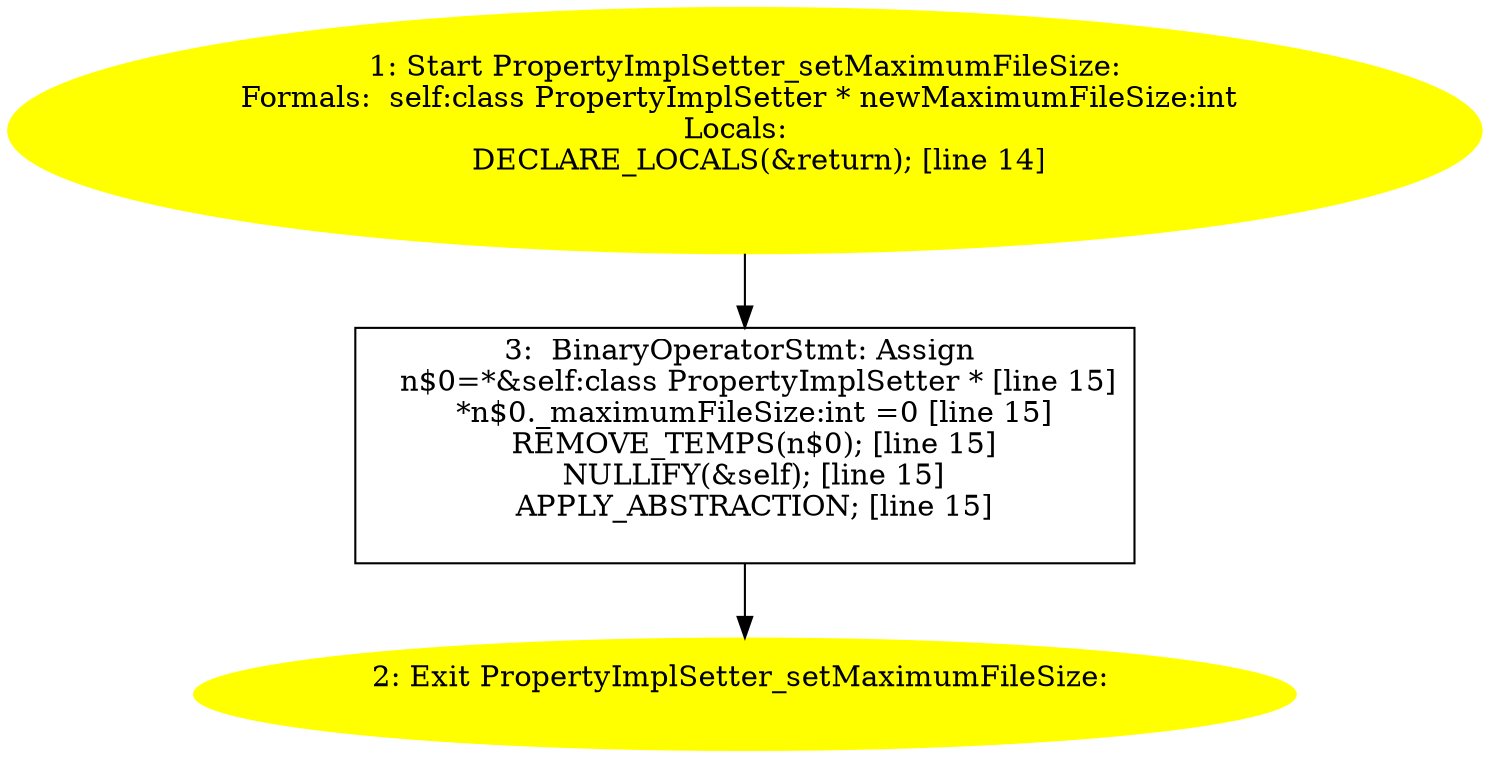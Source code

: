 /* @generated */
digraph iCFG {
3 [label="3:  BinaryOperatorStmt: Assign \n   n$0=*&self:class PropertyImplSetter * [line 15]\n  *n$0._maximumFileSize:int =0 [line 15]\n  REMOVE_TEMPS(n$0); [line 15]\n  NULLIFY(&self); [line 15]\n  APPLY_ABSTRACTION; [line 15]\n " shape="box"]
	

	 3 -> 2 ;
2 [label="2: Exit PropertyImplSetter_setMaximumFileSize: \n  " color=yellow style=filled]
	

1 [label="1: Start PropertyImplSetter_setMaximumFileSize:\nFormals:  self:class PropertyImplSetter * newMaximumFileSize:int \nLocals:  \n   DECLARE_LOCALS(&return); [line 14]\n " color=yellow style=filled]
	

	 1 -> 3 ;
}
